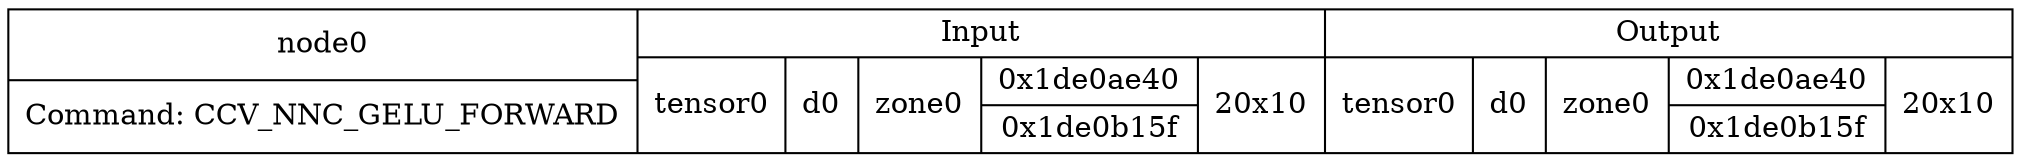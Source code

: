 digraph G {
compound=true;
node0 [shape=record,label="{node0|Command: CCV_NNC_GELU_FORWARD}|{Input|{tensor0|d0|zone0|{0x1de0ae40|0x1de0b15f}|20x10}}|{Output|{tensor0|d0|zone0|{0x1de0ae40|0x1de0b15f}|20x10}}"];
}
